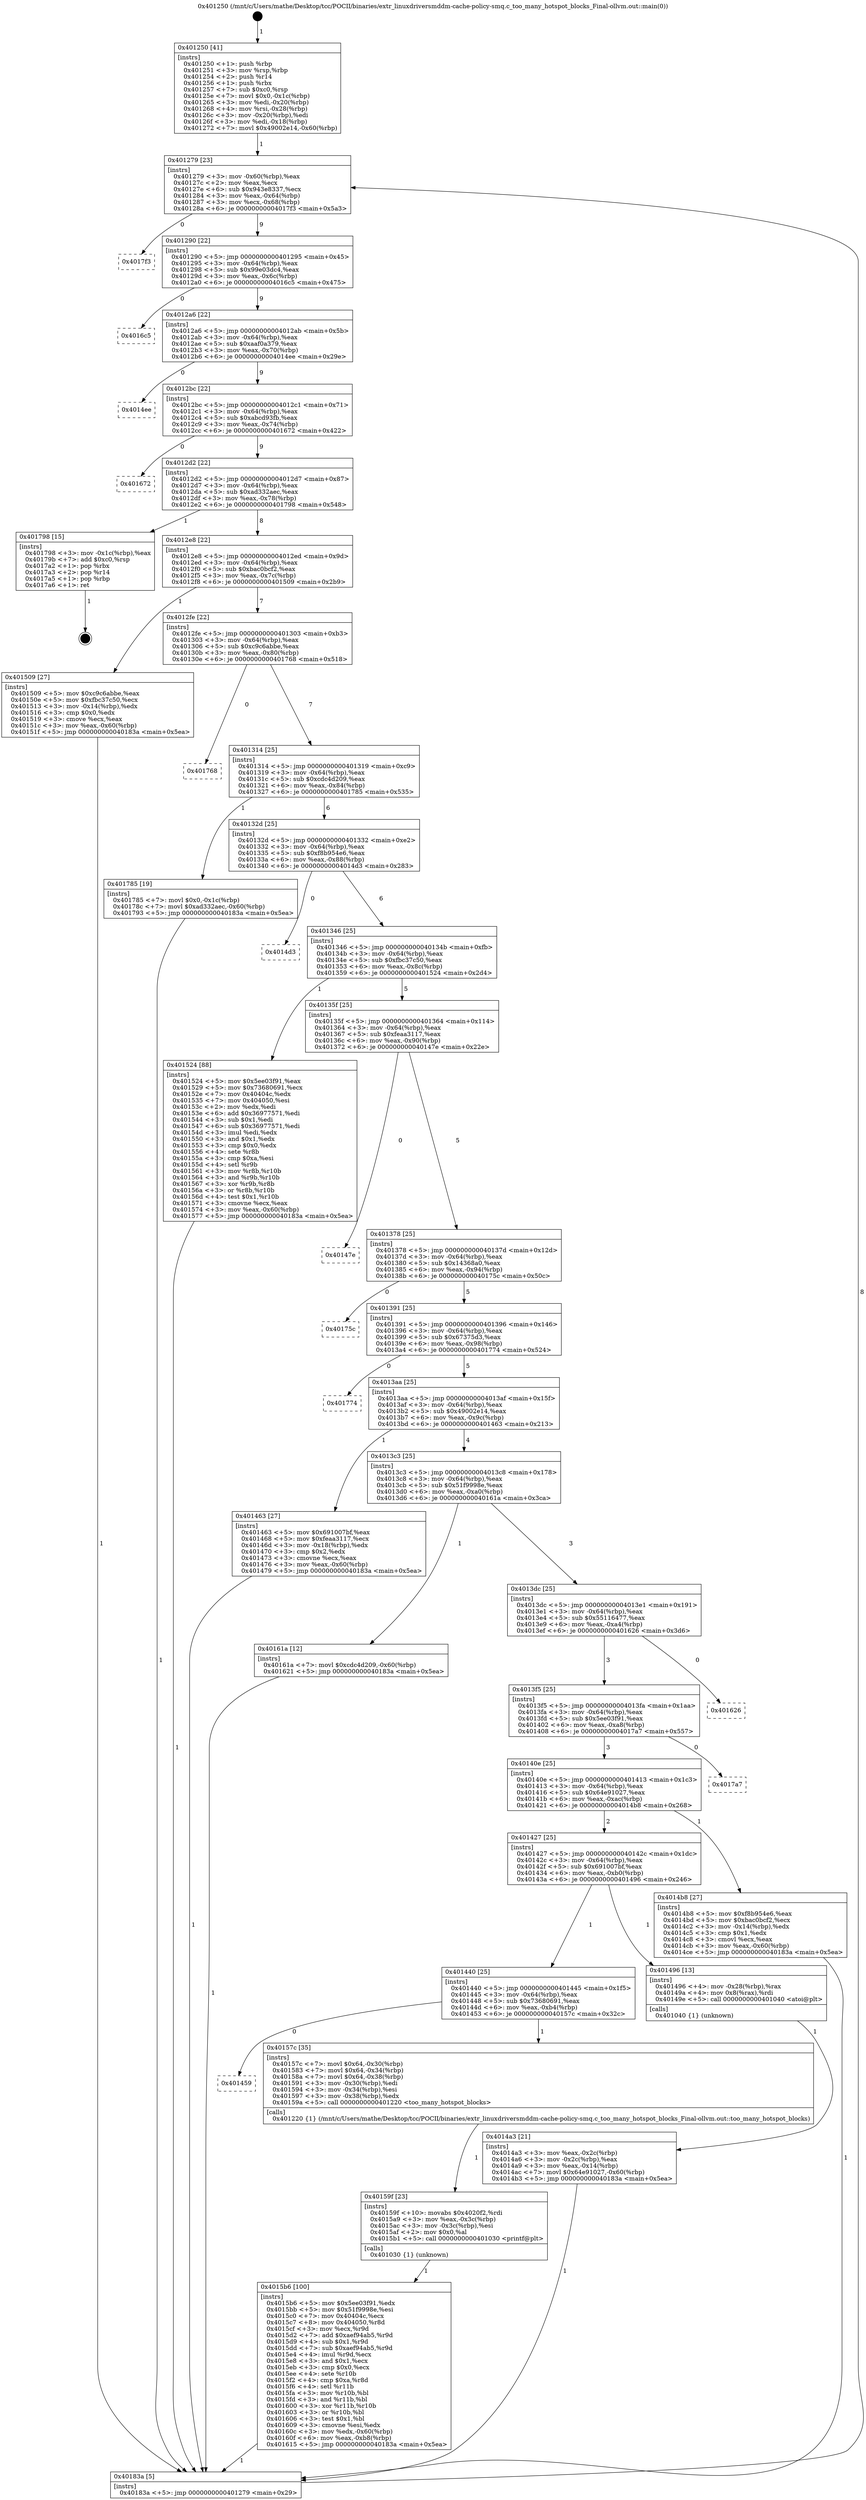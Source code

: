 digraph "0x401250" {
  label = "0x401250 (/mnt/c/Users/mathe/Desktop/tcc/POCII/binaries/extr_linuxdriversmddm-cache-policy-smq.c_too_many_hotspot_blocks_Final-ollvm.out::main(0))"
  labelloc = "t"
  node[shape=record]

  Entry [label="",width=0.3,height=0.3,shape=circle,fillcolor=black,style=filled]
  "0x401279" [label="{
     0x401279 [23]\l
     | [instrs]\l
     &nbsp;&nbsp;0x401279 \<+3\>: mov -0x60(%rbp),%eax\l
     &nbsp;&nbsp;0x40127c \<+2\>: mov %eax,%ecx\l
     &nbsp;&nbsp;0x40127e \<+6\>: sub $0x943e8337,%ecx\l
     &nbsp;&nbsp;0x401284 \<+3\>: mov %eax,-0x64(%rbp)\l
     &nbsp;&nbsp;0x401287 \<+3\>: mov %ecx,-0x68(%rbp)\l
     &nbsp;&nbsp;0x40128a \<+6\>: je 00000000004017f3 \<main+0x5a3\>\l
  }"]
  "0x4017f3" [label="{
     0x4017f3\l
  }", style=dashed]
  "0x401290" [label="{
     0x401290 [22]\l
     | [instrs]\l
     &nbsp;&nbsp;0x401290 \<+5\>: jmp 0000000000401295 \<main+0x45\>\l
     &nbsp;&nbsp;0x401295 \<+3\>: mov -0x64(%rbp),%eax\l
     &nbsp;&nbsp;0x401298 \<+5\>: sub $0x99e03dc4,%eax\l
     &nbsp;&nbsp;0x40129d \<+3\>: mov %eax,-0x6c(%rbp)\l
     &nbsp;&nbsp;0x4012a0 \<+6\>: je 00000000004016c5 \<main+0x475\>\l
  }"]
  Exit [label="",width=0.3,height=0.3,shape=circle,fillcolor=black,style=filled,peripheries=2]
  "0x4016c5" [label="{
     0x4016c5\l
  }", style=dashed]
  "0x4012a6" [label="{
     0x4012a6 [22]\l
     | [instrs]\l
     &nbsp;&nbsp;0x4012a6 \<+5\>: jmp 00000000004012ab \<main+0x5b\>\l
     &nbsp;&nbsp;0x4012ab \<+3\>: mov -0x64(%rbp),%eax\l
     &nbsp;&nbsp;0x4012ae \<+5\>: sub $0xaaf0a379,%eax\l
     &nbsp;&nbsp;0x4012b3 \<+3\>: mov %eax,-0x70(%rbp)\l
     &nbsp;&nbsp;0x4012b6 \<+6\>: je 00000000004014ee \<main+0x29e\>\l
  }"]
  "0x4015b6" [label="{
     0x4015b6 [100]\l
     | [instrs]\l
     &nbsp;&nbsp;0x4015b6 \<+5\>: mov $0x5ee03f91,%edx\l
     &nbsp;&nbsp;0x4015bb \<+5\>: mov $0x51f9998e,%esi\l
     &nbsp;&nbsp;0x4015c0 \<+7\>: mov 0x40404c,%ecx\l
     &nbsp;&nbsp;0x4015c7 \<+8\>: mov 0x404050,%r8d\l
     &nbsp;&nbsp;0x4015cf \<+3\>: mov %ecx,%r9d\l
     &nbsp;&nbsp;0x4015d2 \<+7\>: add $0xaef94ab5,%r9d\l
     &nbsp;&nbsp;0x4015d9 \<+4\>: sub $0x1,%r9d\l
     &nbsp;&nbsp;0x4015dd \<+7\>: sub $0xaef94ab5,%r9d\l
     &nbsp;&nbsp;0x4015e4 \<+4\>: imul %r9d,%ecx\l
     &nbsp;&nbsp;0x4015e8 \<+3\>: and $0x1,%ecx\l
     &nbsp;&nbsp;0x4015eb \<+3\>: cmp $0x0,%ecx\l
     &nbsp;&nbsp;0x4015ee \<+4\>: sete %r10b\l
     &nbsp;&nbsp;0x4015f2 \<+4\>: cmp $0xa,%r8d\l
     &nbsp;&nbsp;0x4015f6 \<+4\>: setl %r11b\l
     &nbsp;&nbsp;0x4015fa \<+3\>: mov %r10b,%bl\l
     &nbsp;&nbsp;0x4015fd \<+3\>: and %r11b,%bl\l
     &nbsp;&nbsp;0x401600 \<+3\>: xor %r11b,%r10b\l
     &nbsp;&nbsp;0x401603 \<+3\>: or %r10b,%bl\l
     &nbsp;&nbsp;0x401606 \<+3\>: test $0x1,%bl\l
     &nbsp;&nbsp;0x401609 \<+3\>: cmovne %esi,%edx\l
     &nbsp;&nbsp;0x40160c \<+3\>: mov %edx,-0x60(%rbp)\l
     &nbsp;&nbsp;0x40160f \<+6\>: mov %eax,-0xb8(%rbp)\l
     &nbsp;&nbsp;0x401615 \<+5\>: jmp 000000000040183a \<main+0x5ea\>\l
  }"]
  "0x4014ee" [label="{
     0x4014ee\l
  }", style=dashed]
  "0x4012bc" [label="{
     0x4012bc [22]\l
     | [instrs]\l
     &nbsp;&nbsp;0x4012bc \<+5\>: jmp 00000000004012c1 \<main+0x71\>\l
     &nbsp;&nbsp;0x4012c1 \<+3\>: mov -0x64(%rbp),%eax\l
     &nbsp;&nbsp;0x4012c4 \<+5\>: sub $0xabcd93fb,%eax\l
     &nbsp;&nbsp;0x4012c9 \<+3\>: mov %eax,-0x74(%rbp)\l
     &nbsp;&nbsp;0x4012cc \<+6\>: je 0000000000401672 \<main+0x422\>\l
  }"]
  "0x40159f" [label="{
     0x40159f [23]\l
     | [instrs]\l
     &nbsp;&nbsp;0x40159f \<+10\>: movabs $0x4020f2,%rdi\l
     &nbsp;&nbsp;0x4015a9 \<+3\>: mov %eax,-0x3c(%rbp)\l
     &nbsp;&nbsp;0x4015ac \<+3\>: mov -0x3c(%rbp),%esi\l
     &nbsp;&nbsp;0x4015af \<+2\>: mov $0x0,%al\l
     &nbsp;&nbsp;0x4015b1 \<+5\>: call 0000000000401030 \<printf@plt\>\l
     | [calls]\l
     &nbsp;&nbsp;0x401030 \{1\} (unknown)\l
  }"]
  "0x401672" [label="{
     0x401672\l
  }", style=dashed]
  "0x4012d2" [label="{
     0x4012d2 [22]\l
     | [instrs]\l
     &nbsp;&nbsp;0x4012d2 \<+5\>: jmp 00000000004012d7 \<main+0x87\>\l
     &nbsp;&nbsp;0x4012d7 \<+3\>: mov -0x64(%rbp),%eax\l
     &nbsp;&nbsp;0x4012da \<+5\>: sub $0xad332aec,%eax\l
     &nbsp;&nbsp;0x4012df \<+3\>: mov %eax,-0x78(%rbp)\l
     &nbsp;&nbsp;0x4012e2 \<+6\>: je 0000000000401798 \<main+0x548\>\l
  }"]
  "0x401459" [label="{
     0x401459\l
  }", style=dashed]
  "0x401798" [label="{
     0x401798 [15]\l
     | [instrs]\l
     &nbsp;&nbsp;0x401798 \<+3\>: mov -0x1c(%rbp),%eax\l
     &nbsp;&nbsp;0x40179b \<+7\>: add $0xc0,%rsp\l
     &nbsp;&nbsp;0x4017a2 \<+1\>: pop %rbx\l
     &nbsp;&nbsp;0x4017a3 \<+2\>: pop %r14\l
     &nbsp;&nbsp;0x4017a5 \<+1\>: pop %rbp\l
     &nbsp;&nbsp;0x4017a6 \<+1\>: ret\l
  }"]
  "0x4012e8" [label="{
     0x4012e8 [22]\l
     | [instrs]\l
     &nbsp;&nbsp;0x4012e8 \<+5\>: jmp 00000000004012ed \<main+0x9d\>\l
     &nbsp;&nbsp;0x4012ed \<+3\>: mov -0x64(%rbp),%eax\l
     &nbsp;&nbsp;0x4012f0 \<+5\>: sub $0xbac0bcf2,%eax\l
     &nbsp;&nbsp;0x4012f5 \<+3\>: mov %eax,-0x7c(%rbp)\l
     &nbsp;&nbsp;0x4012f8 \<+6\>: je 0000000000401509 \<main+0x2b9\>\l
  }"]
  "0x40157c" [label="{
     0x40157c [35]\l
     | [instrs]\l
     &nbsp;&nbsp;0x40157c \<+7\>: movl $0x64,-0x30(%rbp)\l
     &nbsp;&nbsp;0x401583 \<+7\>: movl $0x64,-0x34(%rbp)\l
     &nbsp;&nbsp;0x40158a \<+7\>: movl $0x64,-0x38(%rbp)\l
     &nbsp;&nbsp;0x401591 \<+3\>: mov -0x30(%rbp),%edi\l
     &nbsp;&nbsp;0x401594 \<+3\>: mov -0x34(%rbp),%esi\l
     &nbsp;&nbsp;0x401597 \<+3\>: mov -0x38(%rbp),%edx\l
     &nbsp;&nbsp;0x40159a \<+5\>: call 0000000000401220 \<too_many_hotspot_blocks\>\l
     | [calls]\l
     &nbsp;&nbsp;0x401220 \{1\} (/mnt/c/Users/mathe/Desktop/tcc/POCII/binaries/extr_linuxdriversmddm-cache-policy-smq.c_too_many_hotspot_blocks_Final-ollvm.out::too_many_hotspot_blocks)\l
  }"]
  "0x401509" [label="{
     0x401509 [27]\l
     | [instrs]\l
     &nbsp;&nbsp;0x401509 \<+5\>: mov $0xc9c6abbe,%eax\l
     &nbsp;&nbsp;0x40150e \<+5\>: mov $0xfbc37c50,%ecx\l
     &nbsp;&nbsp;0x401513 \<+3\>: mov -0x14(%rbp),%edx\l
     &nbsp;&nbsp;0x401516 \<+3\>: cmp $0x0,%edx\l
     &nbsp;&nbsp;0x401519 \<+3\>: cmove %ecx,%eax\l
     &nbsp;&nbsp;0x40151c \<+3\>: mov %eax,-0x60(%rbp)\l
     &nbsp;&nbsp;0x40151f \<+5\>: jmp 000000000040183a \<main+0x5ea\>\l
  }"]
  "0x4012fe" [label="{
     0x4012fe [22]\l
     | [instrs]\l
     &nbsp;&nbsp;0x4012fe \<+5\>: jmp 0000000000401303 \<main+0xb3\>\l
     &nbsp;&nbsp;0x401303 \<+3\>: mov -0x64(%rbp),%eax\l
     &nbsp;&nbsp;0x401306 \<+5\>: sub $0xc9c6abbe,%eax\l
     &nbsp;&nbsp;0x40130b \<+3\>: mov %eax,-0x80(%rbp)\l
     &nbsp;&nbsp;0x40130e \<+6\>: je 0000000000401768 \<main+0x518\>\l
  }"]
  "0x4014a3" [label="{
     0x4014a3 [21]\l
     | [instrs]\l
     &nbsp;&nbsp;0x4014a3 \<+3\>: mov %eax,-0x2c(%rbp)\l
     &nbsp;&nbsp;0x4014a6 \<+3\>: mov -0x2c(%rbp),%eax\l
     &nbsp;&nbsp;0x4014a9 \<+3\>: mov %eax,-0x14(%rbp)\l
     &nbsp;&nbsp;0x4014ac \<+7\>: movl $0x64e91027,-0x60(%rbp)\l
     &nbsp;&nbsp;0x4014b3 \<+5\>: jmp 000000000040183a \<main+0x5ea\>\l
  }"]
  "0x401768" [label="{
     0x401768\l
  }", style=dashed]
  "0x401314" [label="{
     0x401314 [25]\l
     | [instrs]\l
     &nbsp;&nbsp;0x401314 \<+5\>: jmp 0000000000401319 \<main+0xc9\>\l
     &nbsp;&nbsp;0x401319 \<+3\>: mov -0x64(%rbp),%eax\l
     &nbsp;&nbsp;0x40131c \<+5\>: sub $0xcdc4d209,%eax\l
     &nbsp;&nbsp;0x401321 \<+6\>: mov %eax,-0x84(%rbp)\l
     &nbsp;&nbsp;0x401327 \<+6\>: je 0000000000401785 \<main+0x535\>\l
  }"]
  "0x401440" [label="{
     0x401440 [25]\l
     | [instrs]\l
     &nbsp;&nbsp;0x401440 \<+5\>: jmp 0000000000401445 \<main+0x1f5\>\l
     &nbsp;&nbsp;0x401445 \<+3\>: mov -0x64(%rbp),%eax\l
     &nbsp;&nbsp;0x401448 \<+5\>: sub $0x73680691,%eax\l
     &nbsp;&nbsp;0x40144d \<+6\>: mov %eax,-0xb4(%rbp)\l
     &nbsp;&nbsp;0x401453 \<+6\>: je 000000000040157c \<main+0x32c\>\l
  }"]
  "0x401785" [label="{
     0x401785 [19]\l
     | [instrs]\l
     &nbsp;&nbsp;0x401785 \<+7\>: movl $0x0,-0x1c(%rbp)\l
     &nbsp;&nbsp;0x40178c \<+7\>: movl $0xad332aec,-0x60(%rbp)\l
     &nbsp;&nbsp;0x401793 \<+5\>: jmp 000000000040183a \<main+0x5ea\>\l
  }"]
  "0x40132d" [label="{
     0x40132d [25]\l
     | [instrs]\l
     &nbsp;&nbsp;0x40132d \<+5\>: jmp 0000000000401332 \<main+0xe2\>\l
     &nbsp;&nbsp;0x401332 \<+3\>: mov -0x64(%rbp),%eax\l
     &nbsp;&nbsp;0x401335 \<+5\>: sub $0xf8b954e6,%eax\l
     &nbsp;&nbsp;0x40133a \<+6\>: mov %eax,-0x88(%rbp)\l
     &nbsp;&nbsp;0x401340 \<+6\>: je 00000000004014d3 \<main+0x283\>\l
  }"]
  "0x401496" [label="{
     0x401496 [13]\l
     | [instrs]\l
     &nbsp;&nbsp;0x401496 \<+4\>: mov -0x28(%rbp),%rax\l
     &nbsp;&nbsp;0x40149a \<+4\>: mov 0x8(%rax),%rdi\l
     &nbsp;&nbsp;0x40149e \<+5\>: call 0000000000401040 \<atoi@plt\>\l
     | [calls]\l
     &nbsp;&nbsp;0x401040 \{1\} (unknown)\l
  }"]
  "0x4014d3" [label="{
     0x4014d3\l
  }", style=dashed]
  "0x401346" [label="{
     0x401346 [25]\l
     | [instrs]\l
     &nbsp;&nbsp;0x401346 \<+5\>: jmp 000000000040134b \<main+0xfb\>\l
     &nbsp;&nbsp;0x40134b \<+3\>: mov -0x64(%rbp),%eax\l
     &nbsp;&nbsp;0x40134e \<+5\>: sub $0xfbc37c50,%eax\l
     &nbsp;&nbsp;0x401353 \<+6\>: mov %eax,-0x8c(%rbp)\l
     &nbsp;&nbsp;0x401359 \<+6\>: je 0000000000401524 \<main+0x2d4\>\l
  }"]
  "0x401427" [label="{
     0x401427 [25]\l
     | [instrs]\l
     &nbsp;&nbsp;0x401427 \<+5\>: jmp 000000000040142c \<main+0x1dc\>\l
     &nbsp;&nbsp;0x40142c \<+3\>: mov -0x64(%rbp),%eax\l
     &nbsp;&nbsp;0x40142f \<+5\>: sub $0x691007bf,%eax\l
     &nbsp;&nbsp;0x401434 \<+6\>: mov %eax,-0xb0(%rbp)\l
     &nbsp;&nbsp;0x40143a \<+6\>: je 0000000000401496 \<main+0x246\>\l
  }"]
  "0x401524" [label="{
     0x401524 [88]\l
     | [instrs]\l
     &nbsp;&nbsp;0x401524 \<+5\>: mov $0x5ee03f91,%eax\l
     &nbsp;&nbsp;0x401529 \<+5\>: mov $0x73680691,%ecx\l
     &nbsp;&nbsp;0x40152e \<+7\>: mov 0x40404c,%edx\l
     &nbsp;&nbsp;0x401535 \<+7\>: mov 0x404050,%esi\l
     &nbsp;&nbsp;0x40153c \<+2\>: mov %edx,%edi\l
     &nbsp;&nbsp;0x40153e \<+6\>: add $0x36977571,%edi\l
     &nbsp;&nbsp;0x401544 \<+3\>: sub $0x1,%edi\l
     &nbsp;&nbsp;0x401547 \<+6\>: sub $0x36977571,%edi\l
     &nbsp;&nbsp;0x40154d \<+3\>: imul %edi,%edx\l
     &nbsp;&nbsp;0x401550 \<+3\>: and $0x1,%edx\l
     &nbsp;&nbsp;0x401553 \<+3\>: cmp $0x0,%edx\l
     &nbsp;&nbsp;0x401556 \<+4\>: sete %r8b\l
     &nbsp;&nbsp;0x40155a \<+3\>: cmp $0xa,%esi\l
     &nbsp;&nbsp;0x40155d \<+4\>: setl %r9b\l
     &nbsp;&nbsp;0x401561 \<+3\>: mov %r8b,%r10b\l
     &nbsp;&nbsp;0x401564 \<+3\>: and %r9b,%r10b\l
     &nbsp;&nbsp;0x401567 \<+3\>: xor %r9b,%r8b\l
     &nbsp;&nbsp;0x40156a \<+3\>: or %r8b,%r10b\l
     &nbsp;&nbsp;0x40156d \<+4\>: test $0x1,%r10b\l
     &nbsp;&nbsp;0x401571 \<+3\>: cmovne %ecx,%eax\l
     &nbsp;&nbsp;0x401574 \<+3\>: mov %eax,-0x60(%rbp)\l
     &nbsp;&nbsp;0x401577 \<+5\>: jmp 000000000040183a \<main+0x5ea\>\l
  }"]
  "0x40135f" [label="{
     0x40135f [25]\l
     | [instrs]\l
     &nbsp;&nbsp;0x40135f \<+5\>: jmp 0000000000401364 \<main+0x114\>\l
     &nbsp;&nbsp;0x401364 \<+3\>: mov -0x64(%rbp),%eax\l
     &nbsp;&nbsp;0x401367 \<+5\>: sub $0xfeaa3117,%eax\l
     &nbsp;&nbsp;0x40136c \<+6\>: mov %eax,-0x90(%rbp)\l
     &nbsp;&nbsp;0x401372 \<+6\>: je 000000000040147e \<main+0x22e\>\l
  }"]
  "0x4014b8" [label="{
     0x4014b8 [27]\l
     | [instrs]\l
     &nbsp;&nbsp;0x4014b8 \<+5\>: mov $0xf8b954e6,%eax\l
     &nbsp;&nbsp;0x4014bd \<+5\>: mov $0xbac0bcf2,%ecx\l
     &nbsp;&nbsp;0x4014c2 \<+3\>: mov -0x14(%rbp),%edx\l
     &nbsp;&nbsp;0x4014c5 \<+3\>: cmp $0x1,%edx\l
     &nbsp;&nbsp;0x4014c8 \<+3\>: cmovl %ecx,%eax\l
     &nbsp;&nbsp;0x4014cb \<+3\>: mov %eax,-0x60(%rbp)\l
     &nbsp;&nbsp;0x4014ce \<+5\>: jmp 000000000040183a \<main+0x5ea\>\l
  }"]
  "0x40147e" [label="{
     0x40147e\l
  }", style=dashed]
  "0x401378" [label="{
     0x401378 [25]\l
     | [instrs]\l
     &nbsp;&nbsp;0x401378 \<+5\>: jmp 000000000040137d \<main+0x12d\>\l
     &nbsp;&nbsp;0x40137d \<+3\>: mov -0x64(%rbp),%eax\l
     &nbsp;&nbsp;0x401380 \<+5\>: sub $0x14368a0,%eax\l
     &nbsp;&nbsp;0x401385 \<+6\>: mov %eax,-0x94(%rbp)\l
     &nbsp;&nbsp;0x40138b \<+6\>: je 000000000040175c \<main+0x50c\>\l
  }"]
  "0x40140e" [label="{
     0x40140e [25]\l
     | [instrs]\l
     &nbsp;&nbsp;0x40140e \<+5\>: jmp 0000000000401413 \<main+0x1c3\>\l
     &nbsp;&nbsp;0x401413 \<+3\>: mov -0x64(%rbp),%eax\l
     &nbsp;&nbsp;0x401416 \<+5\>: sub $0x64e91027,%eax\l
     &nbsp;&nbsp;0x40141b \<+6\>: mov %eax,-0xac(%rbp)\l
     &nbsp;&nbsp;0x401421 \<+6\>: je 00000000004014b8 \<main+0x268\>\l
  }"]
  "0x40175c" [label="{
     0x40175c\l
  }", style=dashed]
  "0x401391" [label="{
     0x401391 [25]\l
     | [instrs]\l
     &nbsp;&nbsp;0x401391 \<+5\>: jmp 0000000000401396 \<main+0x146\>\l
     &nbsp;&nbsp;0x401396 \<+3\>: mov -0x64(%rbp),%eax\l
     &nbsp;&nbsp;0x401399 \<+5\>: sub $0x67375d3,%eax\l
     &nbsp;&nbsp;0x40139e \<+6\>: mov %eax,-0x98(%rbp)\l
     &nbsp;&nbsp;0x4013a4 \<+6\>: je 0000000000401774 \<main+0x524\>\l
  }"]
  "0x4017a7" [label="{
     0x4017a7\l
  }", style=dashed]
  "0x401774" [label="{
     0x401774\l
  }", style=dashed]
  "0x4013aa" [label="{
     0x4013aa [25]\l
     | [instrs]\l
     &nbsp;&nbsp;0x4013aa \<+5\>: jmp 00000000004013af \<main+0x15f\>\l
     &nbsp;&nbsp;0x4013af \<+3\>: mov -0x64(%rbp),%eax\l
     &nbsp;&nbsp;0x4013b2 \<+5\>: sub $0x49002e14,%eax\l
     &nbsp;&nbsp;0x4013b7 \<+6\>: mov %eax,-0x9c(%rbp)\l
     &nbsp;&nbsp;0x4013bd \<+6\>: je 0000000000401463 \<main+0x213\>\l
  }"]
  "0x4013f5" [label="{
     0x4013f5 [25]\l
     | [instrs]\l
     &nbsp;&nbsp;0x4013f5 \<+5\>: jmp 00000000004013fa \<main+0x1aa\>\l
     &nbsp;&nbsp;0x4013fa \<+3\>: mov -0x64(%rbp),%eax\l
     &nbsp;&nbsp;0x4013fd \<+5\>: sub $0x5ee03f91,%eax\l
     &nbsp;&nbsp;0x401402 \<+6\>: mov %eax,-0xa8(%rbp)\l
     &nbsp;&nbsp;0x401408 \<+6\>: je 00000000004017a7 \<main+0x557\>\l
  }"]
  "0x401463" [label="{
     0x401463 [27]\l
     | [instrs]\l
     &nbsp;&nbsp;0x401463 \<+5\>: mov $0x691007bf,%eax\l
     &nbsp;&nbsp;0x401468 \<+5\>: mov $0xfeaa3117,%ecx\l
     &nbsp;&nbsp;0x40146d \<+3\>: mov -0x18(%rbp),%edx\l
     &nbsp;&nbsp;0x401470 \<+3\>: cmp $0x2,%edx\l
     &nbsp;&nbsp;0x401473 \<+3\>: cmovne %ecx,%eax\l
     &nbsp;&nbsp;0x401476 \<+3\>: mov %eax,-0x60(%rbp)\l
     &nbsp;&nbsp;0x401479 \<+5\>: jmp 000000000040183a \<main+0x5ea\>\l
  }"]
  "0x4013c3" [label="{
     0x4013c3 [25]\l
     | [instrs]\l
     &nbsp;&nbsp;0x4013c3 \<+5\>: jmp 00000000004013c8 \<main+0x178\>\l
     &nbsp;&nbsp;0x4013c8 \<+3\>: mov -0x64(%rbp),%eax\l
     &nbsp;&nbsp;0x4013cb \<+5\>: sub $0x51f9998e,%eax\l
     &nbsp;&nbsp;0x4013d0 \<+6\>: mov %eax,-0xa0(%rbp)\l
     &nbsp;&nbsp;0x4013d6 \<+6\>: je 000000000040161a \<main+0x3ca\>\l
  }"]
  "0x40183a" [label="{
     0x40183a [5]\l
     | [instrs]\l
     &nbsp;&nbsp;0x40183a \<+5\>: jmp 0000000000401279 \<main+0x29\>\l
  }"]
  "0x401250" [label="{
     0x401250 [41]\l
     | [instrs]\l
     &nbsp;&nbsp;0x401250 \<+1\>: push %rbp\l
     &nbsp;&nbsp;0x401251 \<+3\>: mov %rsp,%rbp\l
     &nbsp;&nbsp;0x401254 \<+2\>: push %r14\l
     &nbsp;&nbsp;0x401256 \<+1\>: push %rbx\l
     &nbsp;&nbsp;0x401257 \<+7\>: sub $0xc0,%rsp\l
     &nbsp;&nbsp;0x40125e \<+7\>: movl $0x0,-0x1c(%rbp)\l
     &nbsp;&nbsp;0x401265 \<+3\>: mov %edi,-0x20(%rbp)\l
     &nbsp;&nbsp;0x401268 \<+4\>: mov %rsi,-0x28(%rbp)\l
     &nbsp;&nbsp;0x40126c \<+3\>: mov -0x20(%rbp),%edi\l
     &nbsp;&nbsp;0x40126f \<+3\>: mov %edi,-0x18(%rbp)\l
     &nbsp;&nbsp;0x401272 \<+7\>: movl $0x49002e14,-0x60(%rbp)\l
  }"]
  "0x401626" [label="{
     0x401626\l
  }", style=dashed]
  "0x40161a" [label="{
     0x40161a [12]\l
     | [instrs]\l
     &nbsp;&nbsp;0x40161a \<+7\>: movl $0xcdc4d209,-0x60(%rbp)\l
     &nbsp;&nbsp;0x401621 \<+5\>: jmp 000000000040183a \<main+0x5ea\>\l
  }"]
  "0x4013dc" [label="{
     0x4013dc [25]\l
     | [instrs]\l
     &nbsp;&nbsp;0x4013dc \<+5\>: jmp 00000000004013e1 \<main+0x191\>\l
     &nbsp;&nbsp;0x4013e1 \<+3\>: mov -0x64(%rbp),%eax\l
     &nbsp;&nbsp;0x4013e4 \<+5\>: sub $0x55116477,%eax\l
     &nbsp;&nbsp;0x4013e9 \<+6\>: mov %eax,-0xa4(%rbp)\l
     &nbsp;&nbsp;0x4013ef \<+6\>: je 0000000000401626 \<main+0x3d6\>\l
  }"]
  Entry -> "0x401250" [label=" 1"]
  "0x401279" -> "0x4017f3" [label=" 0"]
  "0x401279" -> "0x401290" [label=" 9"]
  "0x401798" -> Exit [label=" 1"]
  "0x401290" -> "0x4016c5" [label=" 0"]
  "0x401290" -> "0x4012a6" [label=" 9"]
  "0x401785" -> "0x40183a" [label=" 1"]
  "0x4012a6" -> "0x4014ee" [label=" 0"]
  "0x4012a6" -> "0x4012bc" [label=" 9"]
  "0x40161a" -> "0x40183a" [label=" 1"]
  "0x4012bc" -> "0x401672" [label=" 0"]
  "0x4012bc" -> "0x4012d2" [label=" 9"]
  "0x4015b6" -> "0x40183a" [label=" 1"]
  "0x4012d2" -> "0x401798" [label=" 1"]
  "0x4012d2" -> "0x4012e8" [label=" 8"]
  "0x40159f" -> "0x4015b6" [label=" 1"]
  "0x4012e8" -> "0x401509" [label=" 1"]
  "0x4012e8" -> "0x4012fe" [label=" 7"]
  "0x40157c" -> "0x40159f" [label=" 1"]
  "0x4012fe" -> "0x401768" [label=" 0"]
  "0x4012fe" -> "0x401314" [label=" 7"]
  "0x401440" -> "0x40157c" [label=" 1"]
  "0x401314" -> "0x401785" [label=" 1"]
  "0x401314" -> "0x40132d" [label=" 6"]
  "0x401440" -> "0x401459" [label=" 0"]
  "0x40132d" -> "0x4014d3" [label=" 0"]
  "0x40132d" -> "0x401346" [label=" 6"]
  "0x401524" -> "0x40183a" [label=" 1"]
  "0x401346" -> "0x401524" [label=" 1"]
  "0x401346" -> "0x40135f" [label=" 5"]
  "0x4014b8" -> "0x40183a" [label=" 1"]
  "0x40135f" -> "0x40147e" [label=" 0"]
  "0x40135f" -> "0x401378" [label=" 5"]
  "0x4014a3" -> "0x40183a" [label=" 1"]
  "0x401378" -> "0x40175c" [label=" 0"]
  "0x401378" -> "0x401391" [label=" 5"]
  "0x401427" -> "0x401440" [label=" 1"]
  "0x401391" -> "0x401774" [label=" 0"]
  "0x401391" -> "0x4013aa" [label=" 5"]
  "0x401427" -> "0x401496" [label=" 1"]
  "0x4013aa" -> "0x401463" [label=" 1"]
  "0x4013aa" -> "0x4013c3" [label=" 4"]
  "0x401463" -> "0x40183a" [label=" 1"]
  "0x401250" -> "0x401279" [label=" 1"]
  "0x40183a" -> "0x401279" [label=" 8"]
  "0x40140e" -> "0x401427" [label=" 2"]
  "0x4013c3" -> "0x40161a" [label=" 1"]
  "0x4013c3" -> "0x4013dc" [label=" 3"]
  "0x40140e" -> "0x4014b8" [label=" 1"]
  "0x4013dc" -> "0x401626" [label=" 0"]
  "0x4013dc" -> "0x4013f5" [label=" 3"]
  "0x401509" -> "0x40183a" [label=" 1"]
  "0x4013f5" -> "0x4017a7" [label=" 0"]
  "0x4013f5" -> "0x40140e" [label=" 3"]
  "0x401496" -> "0x4014a3" [label=" 1"]
}
